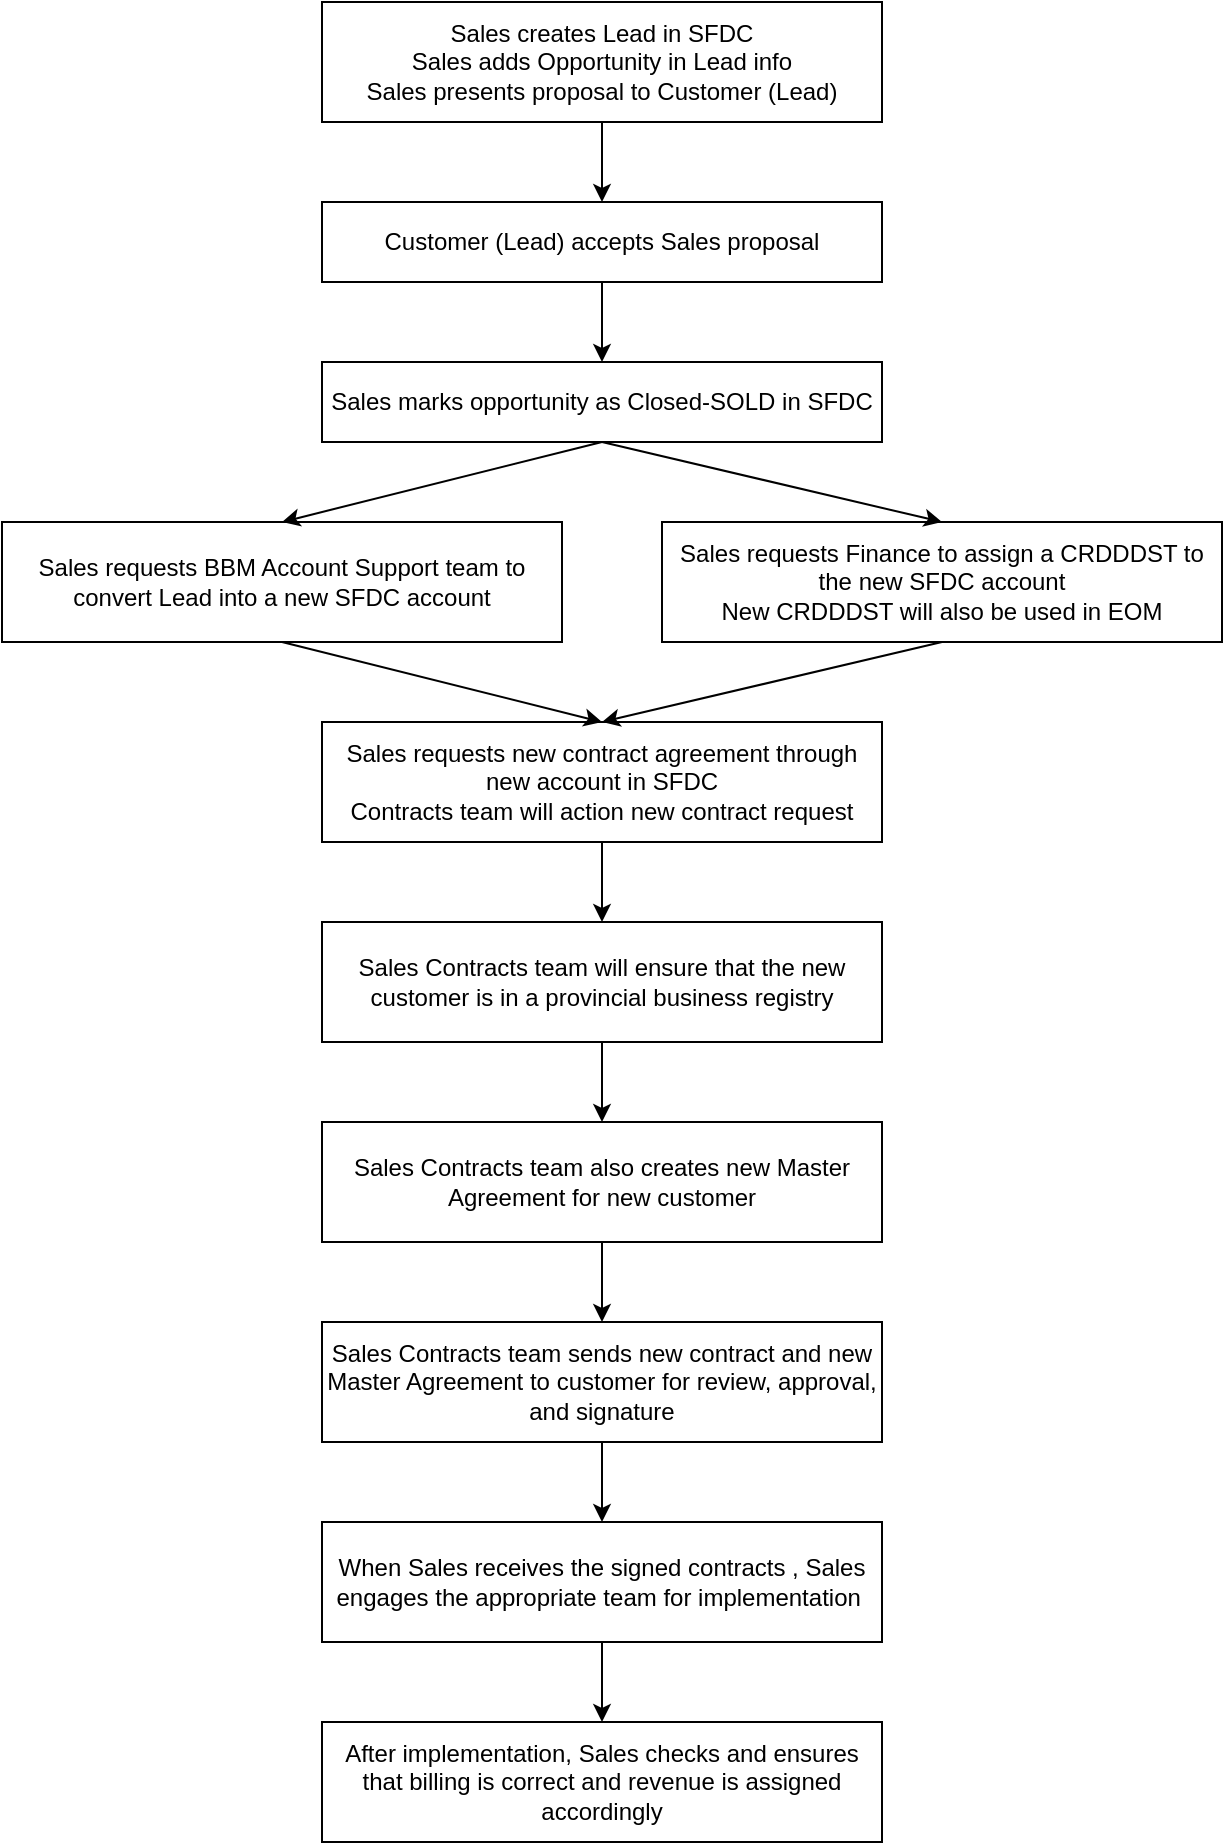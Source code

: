<mxfile version="21.2.9" type="github">
  <diagram name="Page-1" id="qN6cF5_uJqoMxkVaOUOC">
    <mxGraphModel dx="1434" dy="758" grid="1" gridSize="10" guides="1" tooltips="1" connect="1" arrows="1" fold="1" page="1" pageScale="1" pageWidth="850" pageHeight="1100" background="#ffffff" math="0" shadow="0">
      <root>
        <mxCell id="0" />
        <mxCell id="1" parent="0" />
        <mxCell id="BV-Qnr_tQpEQSbUI6A2I-1" value="Sales creates Lead in SFDC&lt;br&gt;Sales adds Opportunity in Lead info&lt;br&gt;Sales presents proposal to Customer (Lead)" style="rounded=0;whiteSpace=wrap;html=1;align=center;" vertex="1" parent="1">
          <mxGeometry x="240" y="40" width="280" height="60" as="geometry" />
        </mxCell>
        <mxCell id="BV-Qnr_tQpEQSbUI6A2I-2" value="Customer (Lead) accepts Sales proposal" style="rounded=0;whiteSpace=wrap;html=1;align=center;" vertex="1" parent="1">
          <mxGeometry x="240" y="140" width="280" height="40" as="geometry" />
        </mxCell>
        <mxCell id="BV-Qnr_tQpEQSbUI6A2I-5" value="" style="endArrow=classic;html=1;rounded=0;entryX=0.5;entryY=0;entryDx=0;entryDy=0;exitX=0.5;exitY=1;exitDx=0;exitDy=0;" edge="1" parent="1" source="BV-Qnr_tQpEQSbUI6A2I-1" target="BV-Qnr_tQpEQSbUI6A2I-2">
          <mxGeometry width="50" height="50" relative="1" as="geometry">
            <mxPoint x="400" y="410" as="sourcePoint" />
            <mxPoint x="450" y="360" as="targetPoint" />
          </mxGeometry>
        </mxCell>
        <mxCell id="BV-Qnr_tQpEQSbUI6A2I-6" value="Sales marks opportunity as Closed-SOLD in SFDC" style="rounded=0;whiteSpace=wrap;html=1;" vertex="1" parent="1">
          <mxGeometry x="240" y="220" width="280" height="40" as="geometry" />
        </mxCell>
        <mxCell id="BV-Qnr_tQpEQSbUI6A2I-7" value="" style="endArrow=classic;html=1;rounded=0;entryX=0.5;entryY=0;entryDx=0;entryDy=0;exitX=0.5;exitY=1;exitDx=0;exitDy=0;" edge="1" parent="1" source="BV-Qnr_tQpEQSbUI6A2I-2" target="BV-Qnr_tQpEQSbUI6A2I-6">
          <mxGeometry width="50" height="50" relative="1" as="geometry">
            <mxPoint x="400" y="400" as="sourcePoint" />
            <mxPoint x="450" y="350" as="targetPoint" />
          </mxGeometry>
        </mxCell>
        <mxCell id="BV-Qnr_tQpEQSbUI6A2I-8" value="Sales requests Finance to assign a CRDDDST to the new SFDC account&lt;br&gt;New CRDDDST will also be used in EOM" style="rounded=0;whiteSpace=wrap;html=1;" vertex="1" parent="1">
          <mxGeometry x="410" y="300" width="280" height="60" as="geometry" />
        </mxCell>
        <mxCell id="BV-Qnr_tQpEQSbUI6A2I-9" value="Sales requests BBM Account Support team to convert Lead into a new SFDC account" style="rounded=0;whiteSpace=wrap;html=1;" vertex="1" parent="1">
          <mxGeometry x="80" y="300" width="280" height="60" as="geometry" />
        </mxCell>
        <mxCell id="BV-Qnr_tQpEQSbUI6A2I-10" value="Sales requests new contract agreement through new account in SFDC&lt;br&gt;Contracts team will action new contract request" style="rounded=0;whiteSpace=wrap;html=1;" vertex="1" parent="1">
          <mxGeometry x="240" y="400" width="280" height="60" as="geometry" />
        </mxCell>
        <mxCell id="BV-Qnr_tQpEQSbUI6A2I-11" value="Sales Contracts team will ensure that the new customer is in a provincial business registry" style="rounded=0;whiteSpace=wrap;html=1;" vertex="1" parent="1">
          <mxGeometry x="240" y="500" width="280" height="60" as="geometry" />
        </mxCell>
        <mxCell id="BV-Qnr_tQpEQSbUI6A2I-12" value="Sales Contracts team sends new contract and new Master Agreement to customer for review, approval, and signature" style="rounded=0;whiteSpace=wrap;html=1;" vertex="1" parent="1">
          <mxGeometry x="240" y="700" width="280" height="60" as="geometry" />
        </mxCell>
        <mxCell id="BV-Qnr_tQpEQSbUI6A2I-13" value="When Sales receives the signed contracts , Sales engages the appropriate team for implementation&amp;nbsp;" style="rounded=0;whiteSpace=wrap;html=1;" vertex="1" parent="1">
          <mxGeometry x="240" y="800" width="280" height="60" as="geometry" />
        </mxCell>
        <mxCell id="BV-Qnr_tQpEQSbUI6A2I-14" value="After implementation, Sales checks and ensures that billing is correct and revenue is assigned accordingly" style="rounded=0;whiteSpace=wrap;html=1;" vertex="1" parent="1">
          <mxGeometry x="240" y="900" width="280" height="60" as="geometry" />
        </mxCell>
        <mxCell id="BV-Qnr_tQpEQSbUI6A2I-15" value="" style="endArrow=classic;html=1;rounded=0;entryX=0.5;entryY=0;entryDx=0;entryDy=0;exitX=0.5;exitY=1;exitDx=0;exitDy=0;" edge="1" parent="1" source="BV-Qnr_tQpEQSbUI6A2I-6" target="BV-Qnr_tQpEQSbUI6A2I-9">
          <mxGeometry width="50" height="50" relative="1" as="geometry">
            <mxPoint x="140" y="420" as="sourcePoint" />
            <mxPoint x="140" y="440" as="targetPoint" />
          </mxGeometry>
        </mxCell>
        <mxCell id="BV-Qnr_tQpEQSbUI6A2I-16" value="" style="endArrow=classic;html=1;rounded=0;entryX=0.5;entryY=0;entryDx=0;entryDy=0;exitX=0.5;exitY=1;exitDx=0;exitDy=0;" edge="1" parent="1" source="BV-Qnr_tQpEQSbUI6A2I-6" target="BV-Qnr_tQpEQSbUI6A2I-8">
          <mxGeometry width="50" height="50" relative="1" as="geometry">
            <mxPoint x="380" y="220" as="sourcePoint" />
            <mxPoint x="100" y="420" as="targetPoint" />
          </mxGeometry>
        </mxCell>
        <mxCell id="BV-Qnr_tQpEQSbUI6A2I-17" value="" style="endArrow=classic;html=1;rounded=0;entryX=0.5;entryY=0;entryDx=0;entryDy=0;exitX=0.5;exitY=1;exitDx=0;exitDy=0;" edge="1" parent="1" source="BV-Qnr_tQpEQSbUI6A2I-9" target="BV-Qnr_tQpEQSbUI6A2I-10">
          <mxGeometry width="50" height="50" relative="1" as="geometry">
            <mxPoint x="140" y="400" as="sourcePoint" />
            <mxPoint x="140" y="420" as="targetPoint" />
          </mxGeometry>
        </mxCell>
        <mxCell id="BV-Qnr_tQpEQSbUI6A2I-18" value="" style="endArrow=classic;html=1;rounded=0;entryX=0.5;entryY=0;entryDx=0;entryDy=0;exitX=0.5;exitY=1;exitDx=0;exitDy=0;" edge="1" parent="1" source="BV-Qnr_tQpEQSbUI6A2I-8" target="BV-Qnr_tQpEQSbUI6A2I-10">
          <mxGeometry width="50" height="50" relative="1" as="geometry">
            <mxPoint x="150" y="420" as="sourcePoint" />
            <mxPoint x="150" y="440" as="targetPoint" />
          </mxGeometry>
        </mxCell>
        <mxCell id="BV-Qnr_tQpEQSbUI6A2I-23" value="" style="endArrow=classic;html=1;rounded=0;entryX=0.5;entryY=0;entryDx=0;entryDy=0;exitX=0.5;exitY=1;exitDx=0;exitDy=0;" edge="1" parent="1" source="BV-Qnr_tQpEQSbUI6A2I-12" target="BV-Qnr_tQpEQSbUI6A2I-13">
          <mxGeometry width="50" height="50" relative="1" as="geometry">
            <mxPoint x="140" y="520" as="sourcePoint" />
            <mxPoint x="140" y="540" as="targetPoint" />
          </mxGeometry>
        </mxCell>
        <mxCell id="BV-Qnr_tQpEQSbUI6A2I-24" value="" style="endArrow=classic;html=1;rounded=0;entryX=0.5;entryY=0;entryDx=0;entryDy=0;exitX=0.5;exitY=1;exitDx=0;exitDy=0;" edge="1" parent="1" source="BV-Qnr_tQpEQSbUI6A2I-13" target="BV-Qnr_tQpEQSbUI6A2I-14">
          <mxGeometry width="50" height="50" relative="1" as="geometry">
            <mxPoint x="140" y="500" as="sourcePoint" />
            <mxPoint x="140" y="520" as="targetPoint" />
          </mxGeometry>
        </mxCell>
        <mxCell id="BV-Qnr_tQpEQSbUI6A2I-25" value="Sales Contracts team also creates new Master Agreement for new customer" style="rounded=0;whiteSpace=wrap;html=1;" vertex="1" parent="1">
          <mxGeometry x="240" y="600" width="280" height="60" as="geometry" />
        </mxCell>
        <mxCell id="BV-Qnr_tQpEQSbUI6A2I-26" value="" style="endArrow=classic;html=1;rounded=0;exitX=0.5;exitY=1;exitDx=0;exitDy=0;" edge="1" parent="1" source="BV-Qnr_tQpEQSbUI6A2I-10" target="BV-Qnr_tQpEQSbUI6A2I-11">
          <mxGeometry width="50" height="50" relative="1" as="geometry">
            <mxPoint x="120" y="530" as="sourcePoint" />
            <mxPoint x="-50" y="570" as="targetPoint" />
          </mxGeometry>
        </mxCell>
        <mxCell id="BV-Qnr_tQpEQSbUI6A2I-27" value="" style="endArrow=classic;html=1;rounded=0;exitX=0.5;exitY=1;exitDx=0;exitDy=0;" edge="1" parent="1" source="BV-Qnr_tQpEQSbUI6A2I-11" target="BV-Qnr_tQpEQSbUI6A2I-25">
          <mxGeometry width="50" height="50" relative="1" as="geometry">
            <mxPoint x="150" y="570" as="sourcePoint" />
            <mxPoint x="-20" y="610" as="targetPoint" />
          </mxGeometry>
        </mxCell>
        <mxCell id="BV-Qnr_tQpEQSbUI6A2I-28" value="" style="endArrow=classic;html=1;rounded=0;exitX=0.5;exitY=1;exitDx=0;exitDy=0;" edge="1" parent="1" source="BV-Qnr_tQpEQSbUI6A2I-25" target="BV-Qnr_tQpEQSbUI6A2I-12">
          <mxGeometry width="50" height="50" relative="1" as="geometry">
            <mxPoint x="140" y="810" as="sourcePoint" />
            <mxPoint x="-30" y="850" as="targetPoint" />
          </mxGeometry>
        </mxCell>
      </root>
    </mxGraphModel>
  </diagram>
</mxfile>
